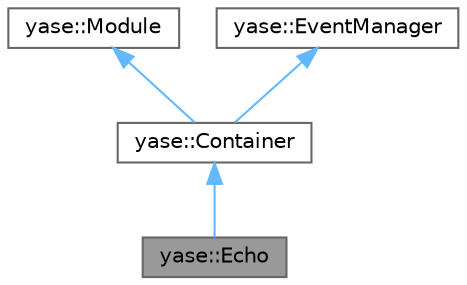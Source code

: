 digraph "yase::Echo"
{
 // LATEX_PDF_SIZE
  bgcolor="transparent";
  edge [fontname=Helvetica,fontsize=10,labelfontname=Helvetica,labelfontsize=10];
  node [fontname=Helvetica,fontsize=10,shape=box,height=0.2,width=0.4];
  Node1 [id="Node000001",label="yase::Echo",height=0.2,width=0.4,color="gray40", fillcolor="grey60", style="filled", fontcolor="black",tooltip="An echo module incorporating a fadable delay in a feedback configuration."];
  Node2 -> Node1 [id="edge1_Node000001_Node000002",dir="back",color="steelblue1",style="solid",tooltip=" "];
  Node2 [id="Node000002",label="yase::Container",height=0.2,width=0.4,color="gray40", fillcolor="white", style="filled",URL="$classyase_1_1_container.html",tooltip="A module and event manager that can contain other modules."];
  Node3 -> Node2 [id="edge2_Node000002_Node000003",dir="back",color="steelblue1",style="solid",tooltip=" "];
  Node3 [id="Node000003",label="yase::Module",height=0.2,width=0.4,color="gray40", fillcolor="white", style="filled",URL="$classyase_1_1_module.html",tooltip="An abstract base class for modules."];
  Node4 -> Node2 [id="edge3_Node000002_Node000004",dir="back",color="steelblue1",style="solid",tooltip=" "];
  Node4 [id="Node000004",label="yase::EventManager",height=0.2,width=0.4,color="gray40", fillcolor="white", style="filled",URL="$classyase_1_1_event_manager.html",tooltip="A class that keeps track of event listeners."];
}
